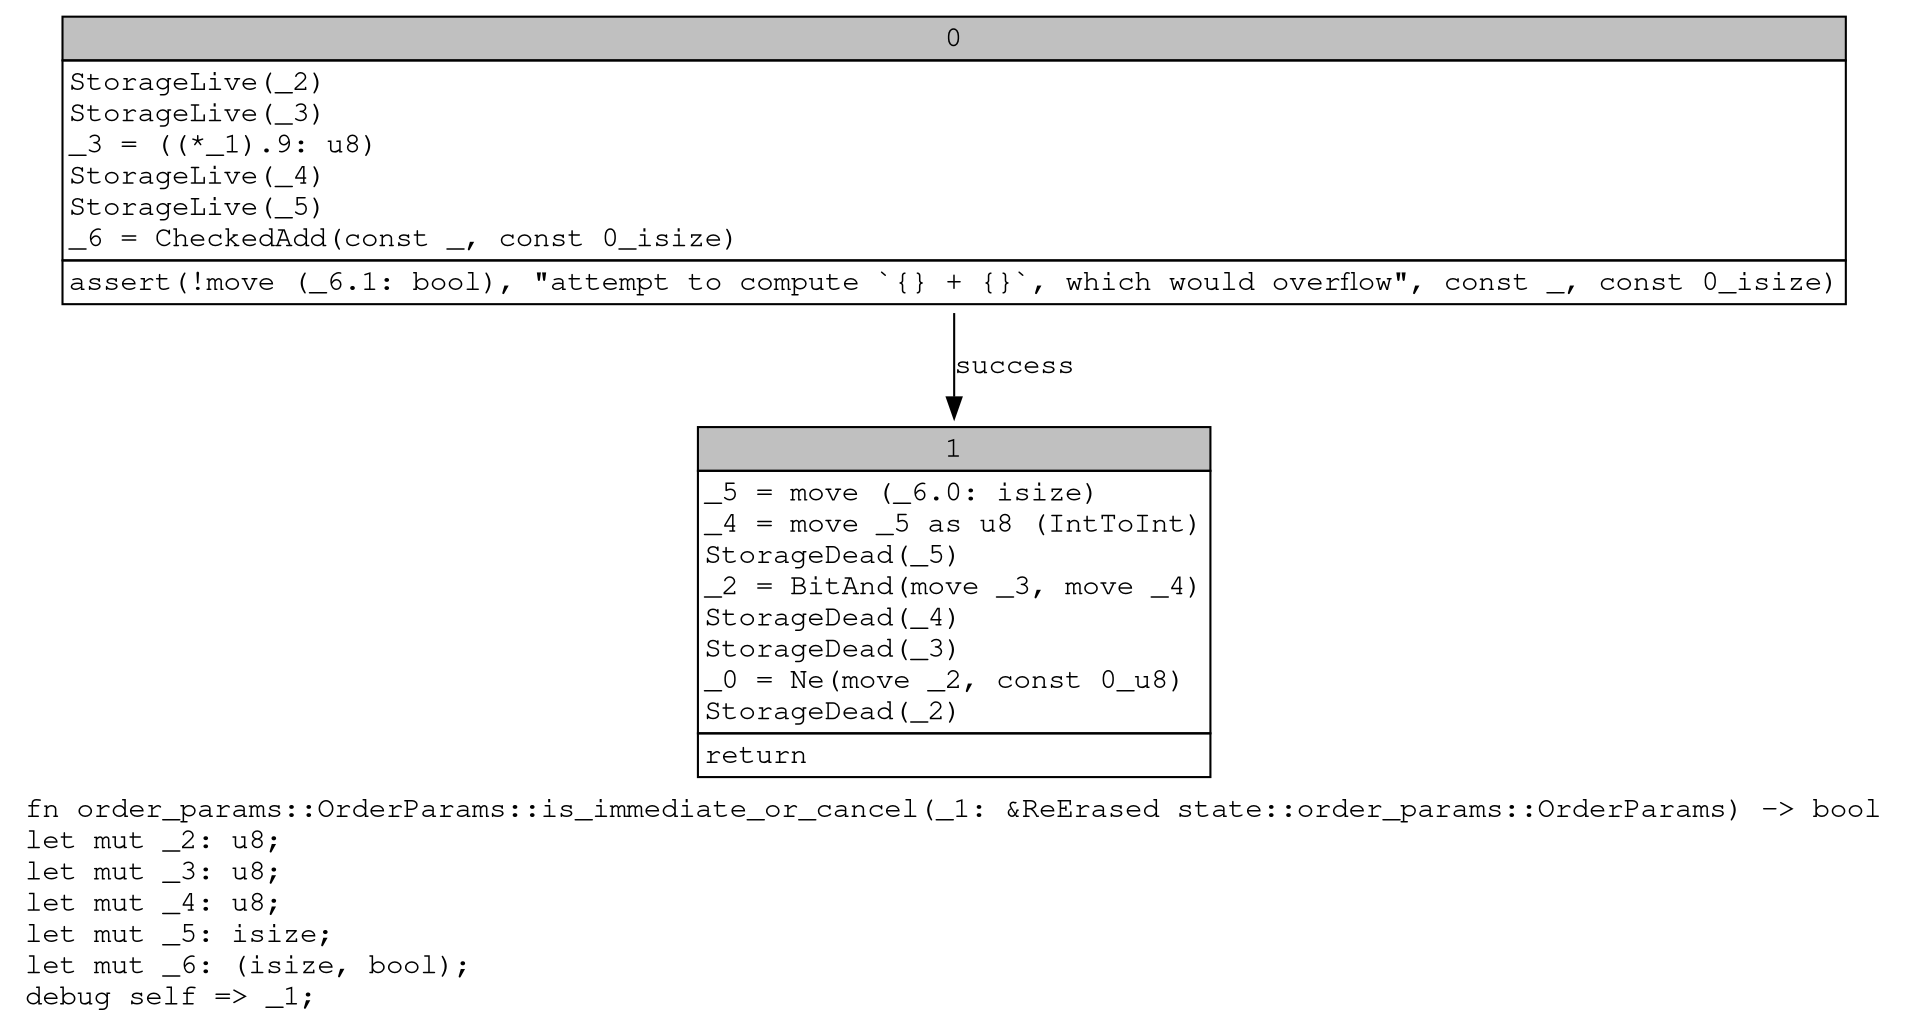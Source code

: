 digraph Mir_0_3646 {
    graph [fontname="Courier, monospace"];
    node [fontname="Courier, monospace"];
    edge [fontname="Courier, monospace"];
    label=<fn order_params::OrderParams::is_immediate_or_cancel(_1: &amp;ReErased state::order_params::OrderParams) -&gt; bool<br align="left"/>let mut _2: u8;<br align="left"/>let mut _3: u8;<br align="left"/>let mut _4: u8;<br align="left"/>let mut _5: isize;<br align="left"/>let mut _6: (isize, bool);<br align="left"/>debug self =&gt; _1;<br align="left"/>>;
    bb0__0_3646 [shape="none", label=<<table border="0" cellborder="1" cellspacing="0"><tr><td bgcolor="gray" align="center" colspan="1">0</td></tr><tr><td align="left" balign="left">StorageLive(_2)<br/>StorageLive(_3)<br/>_3 = ((*_1).9: u8)<br/>StorageLive(_4)<br/>StorageLive(_5)<br/>_6 = CheckedAdd(const _, const 0_isize)<br/></td></tr><tr><td align="left">assert(!move (_6.1: bool), &quot;attempt to compute `{} + {}`, which would overflow&quot;, const _, const 0_isize)</td></tr></table>>];
    bb1__0_3646 [shape="none", label=<<table border="0" cellborder="1" cellspacing="0"><tr><td bgcolor="gray" align="center" colspan="1">1</td></tr><tr><td align="left" balign="left">_5 = move (_6.0: isize)<br/>_4 = move _5 as u8 (IntToInt)<br/>StorageDead(_5)<br/>_2 = BitAnd(move _3, move _4)<br/>StorageDead(_4)<br/>StorageDead(_3)<br/>_0 = Ne(move _2, const 0_u8)<br/>StorageDead(_2)<br/></td></tr><tr><td align="left">return</td></tr></table>>];
    bb0__0_3646 -> bb1__0_3646 [label="success"];
}
